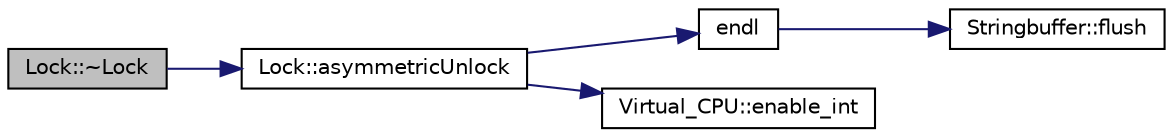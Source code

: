 digraph G
{
  bgcolor="transparent";
  edge [fontname="Helvetica",fontsize="10",labelfontname="Helvetica",labelfontsize="10"];
  node [fontname="Helvetica",fontsize="10",shape=record];
  rankdir="LR";
  Node1 [label="Lock::~Lock",height=0.2,width=0.4,color="black", fillcolor="grey75", style="filled" fontcolor="black"];
  Node1 -> Node2 [color="midnightblue",fontsize="10",style="solid",fontname="Helvetica"];
  Node2 [label="Lock::asymmetricUnlock",height=0.2,width=0.4,color="black",URL="$classLock.html#aad19368fb0bc0983e7fa2cd540c66907",tooltip="Explicit unlocking in asymmetric contexts."];
  Node2 -> Node3 [color="midnightblue",fontsize="10",style="solid",fontname="Helvetica"];
  Node3 [label="endl",height=0.2,width=0.4,color="black",URL="$o__stream_8h.html#a28de23f7cab39bdb0f6a5dc3801b6c6d",tooltip="print buffer after adding a newline"];
  Node3 -> Node4 [color="midnightblue",fontsize="10",style="solid",fontname="Helvetica"];
  Node4 [label="Stringbuffer::flush",height=0.2,width=0.4,color="black",URL="$classStringbuffer.html#abfb79178e3d7520f99aec80f996abaac",tooltip="flush the content of the buffer to the screen"];
  Node2 -> Node5 [color="midnightblue",fontsize="10",style="solid",fontname="Helvetica"];
  Node5 [label="Virtual_CPU::enable_int",height=0.2,width=0.4,color="black",URL="$classVirtual__CPU.html#a39ba591439ef5995981373f83e52703b",tooltip="globally enable interrupts"];
}
